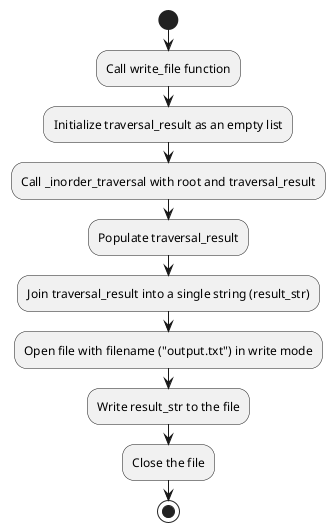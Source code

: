 @startuml
start

:Call write_file function;
:Initialize traversal_result as an empty list;

:Call _inorder_traversal with root and traversal_result;
:Populate traversal_result;

:Join traversal_result into a single string (result_str);

:Open file with filename ("output.txt") in write mode;
:Write result_str to the file;

:Close the file;
stop
@enduml
